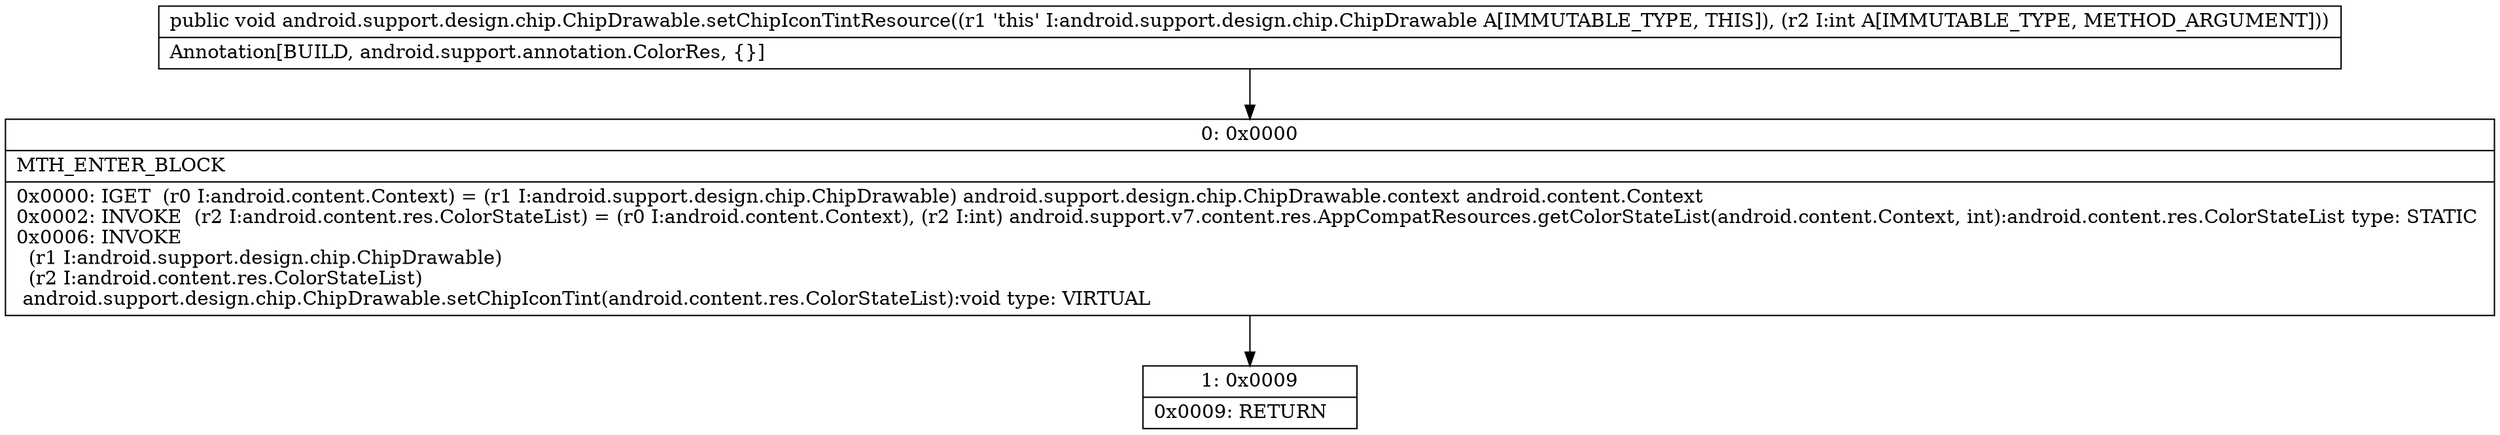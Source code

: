digraph "CFG forandroid.support.design.chip.ChipDrawable.setChipIconTintResource(I)V" {
Node_0 [shape=record,label="{0\:\ 0x0000|MTH_ENTER_BLOCK\l|0x0000: IGET  (r0 I:android.content.Context) = (r1 I:android.support.design.chip.ChipDrawable) android.support.design.chip.ChipDrawable.context android.content.Context \l0x0002: INVOKE  (r2 I:android.content.res.ColorStateList) = (r0 I:android.content.Context), (r2 I:int) android.support.v7.content.res.AppCompatResources.getColorStateList(android.content.Context, int):android.content.res.ColorStateList type: STATIC \l0x0006: INVOKE  \l  (r1 I:android.support.design.chip.ChipDrawable)\l  (r2 I:android.content.res.ColorStateList)\l android.support.design.chip.ChipDrawable.setChipIconTint(android.content.res.ColorStateList):void type: VIRTUAL \l}"];
Node_1 [shape=record,label="{1\:\ 0x0009|0x0009: RETURN   \l}"];
MethodNode[shape=record,label="{public void android.support.design.chip.ChipDrawable.setChipIconTintResource((r1 'this' I:android.support.design.chip.ChipDrawable A[IMMUTABLE_TYPE, THIS]), (r2 I:int A[IMMUTABLE_TYPE, METHOD_ARGUMENT]))  | Annotation[BUILD, android.support.annotation.ColorRes, \{\}]\l}"];
MethodNode -> Node_0;
Node_0 -> Node_1;
}

